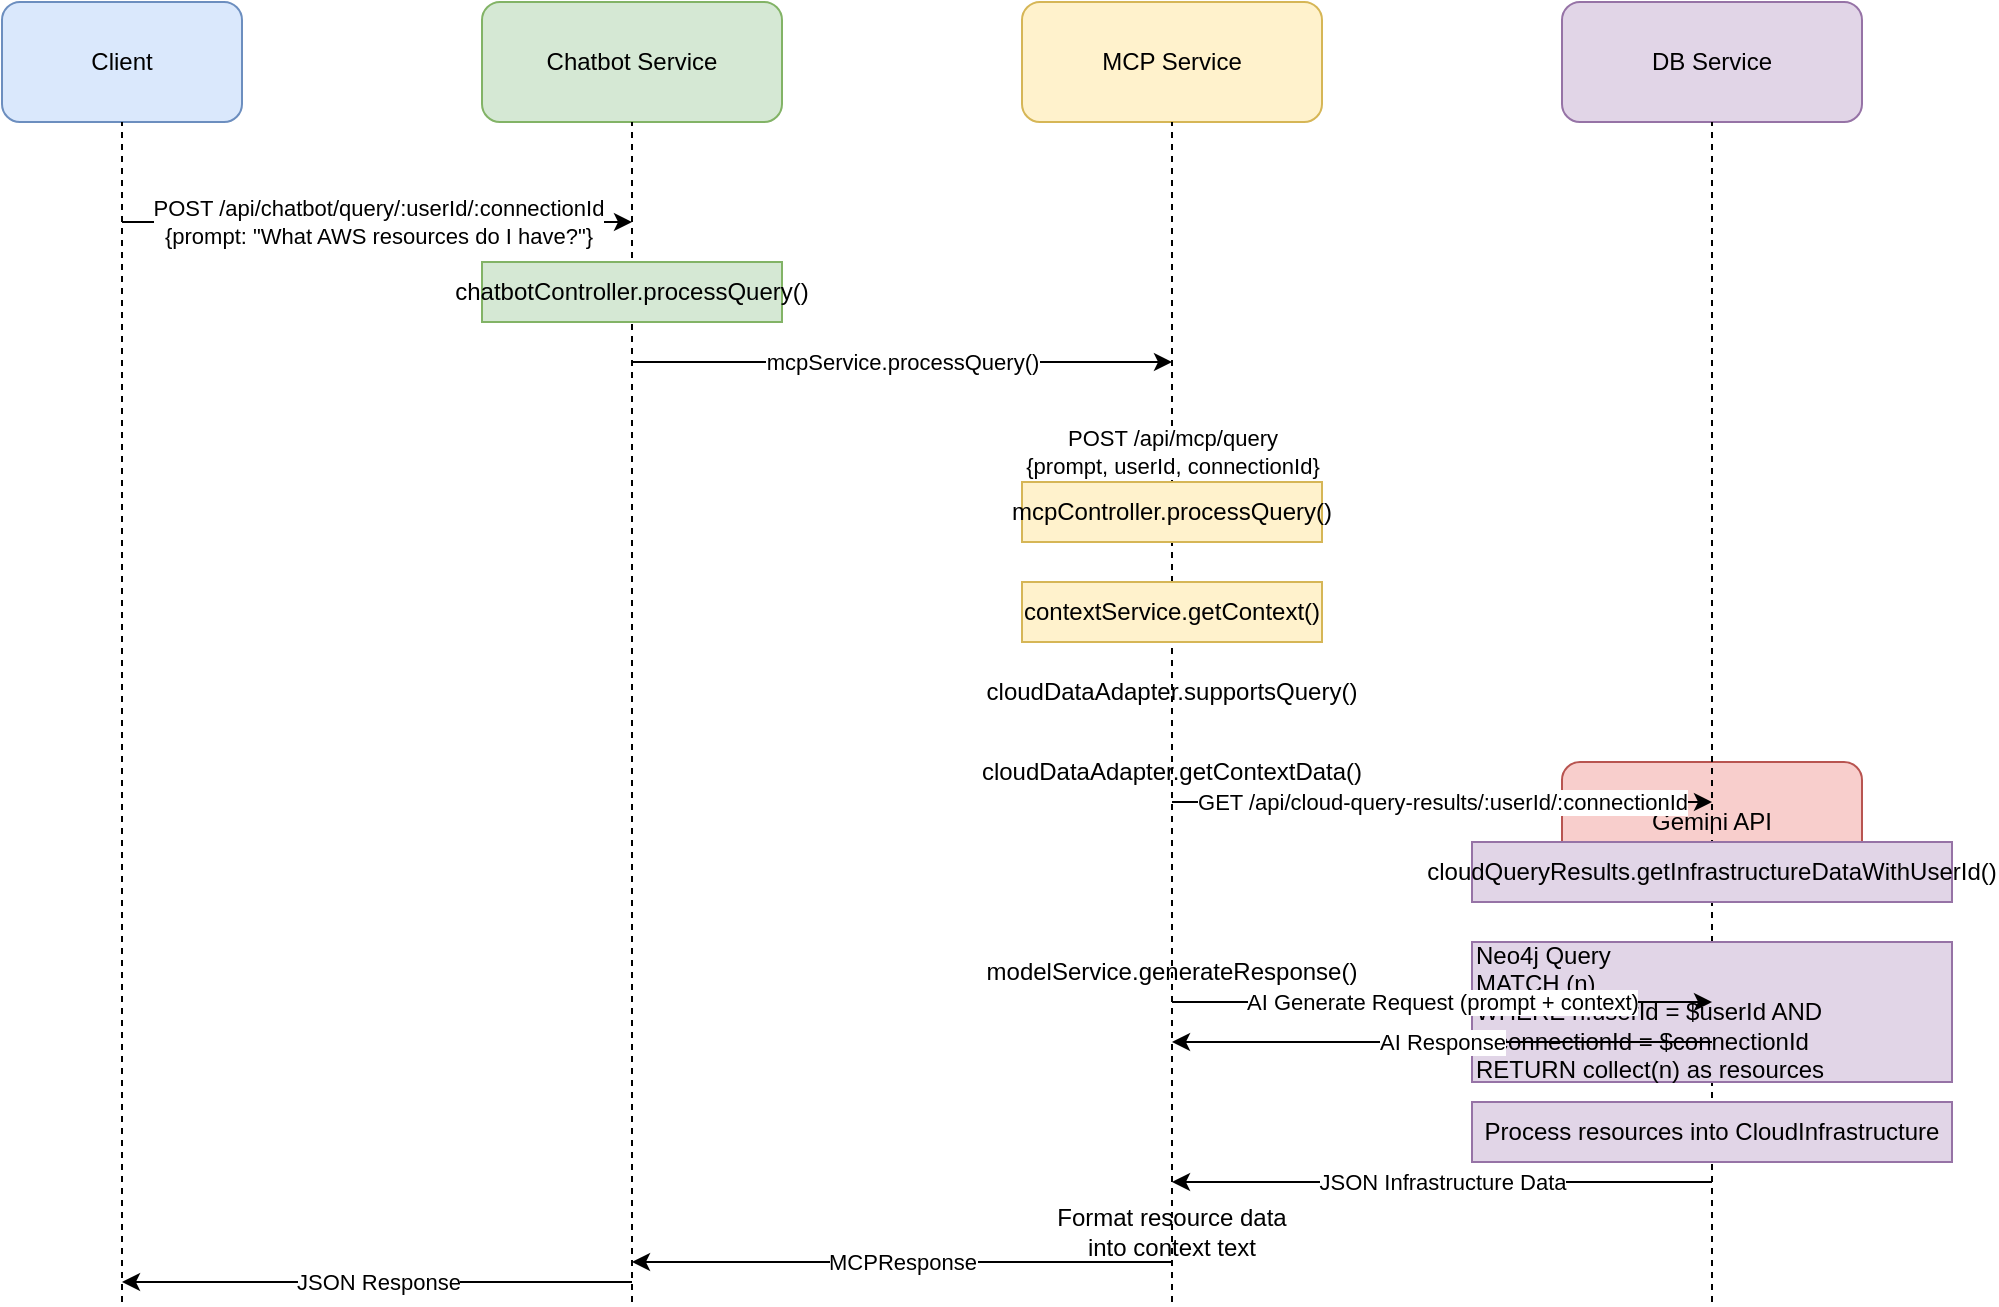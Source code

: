 <mxfile version="21.6.6" type="device">
  <diagram name="Aurora Chatbot API Flow" id="C5RBs43odoN0VoZxAdvR">
    <mxGraphModel dx="1292" dy="669" grid="1" gridSize="10" guides="1" tooltips="1" connect="1" arrows="1" fold="1" page="1" pageScale="1" pageWidth="1100" pageHeight="850" math="0" shadow="0">
      <root>
        <mxCell id="0" />
        <mxCell id="1" parent="0" />
        <mxCell id="2" value="Client" style="rounded=1;whiteSpace=wrap;html=1;fillColor=#dae8fc;strokeColor=#6c8ebf;" vertex="1" parent="1">
          <mxGeometry x="50" y="50" width="120" height="60" as="geometry" />
        </mxCell>
        <mxCell id="3" value="Chatbot Service" style="rounded=1;whiteSpace=wrap;html=1;fillColor=#d5e8d4;strokeColor=#82b366;" vertex="1" parent="1">
          <mxGeometry x="290" y="50" width="150" height="60" as="geometry" />
        </mxCell>
        <mxCell id="4" value="MCP Service" style="rounded=1;whiteSpace=wrap;html=1;fillColor=#fff2cc;strokeColor=#d6b656;" vertex="1" parent="1">
          <mxGeometry x="560" y="50" width="150" height="60" as="geometry" />
        </mxCell>
        <mxCell id="5" value="DB Service" style="rounded=1;whiteSpace=wrap;html=1;fillColor=#e1d5e7;strokeColor=#9673a6;" vertex="1" parent="1">
          <mxGeometry x="830" y="50" width="150" height="60" as="geometry" />
        </mxCell>
        <mxCell id="6" value="Gemini API" style="rounded=1;whiteSpace=wrap;html=1;fillColor=#f8cecc;strokeColor=#b85450;" vertex="1" parent="1">
          <mxGeometry x="830" y="430" width="150" height="60" as="geometry" />
        </mxCell>
        <mxCell id="7" value="" style="endArrow=none;dashed=1;html=1;rounded=0;entryX=0.5;entryY=1;entryDx=0;entryDy=0;" edge="1" parent="1" target="2">
          <mxGeometry width="50" height="50" relative="1" as="geometry">
            <mxPoint x="110" y="700" as="sourcePoint" />
            <mxPoint x="160" y="150" as="targetPoint" />
          </mxGeometry>
        </mxCell>
        <mxCell id="8" value="" style="endArrow=none;dashed=1;html=1;rounded=0;entryX=0.5;entryY=1;entryDx=0;entryDy=0;" edge="1" parent="1" target="3">
          <mxGeometry width="50" height="50" relative="1" as="geometry">
            <mxPoint x="365" y="700" as="sourcePoint" />
            <mxPoint x="120" y="120" as="targetPoint" />
          </mxGeometry>
        </mxCell>
        <mxCell id="9" value="" style="endArrow=none;dashed=1;html=1;rounded=0;entryX=0.5;entryY=1;entryDx=0;entryDy=0;" edge="1" parent="1" target="4">
          <mxGeometry width="50" height="50" relative="1" as="geometry">
            <mxPoint x="635" y="700" as="sourcePoint" />
            <mxPoint x="375" y="120" as="targetPoint" />
          </mxGeometry>
        </mxCell>
        <mxCell id="10" value="" style="endArrow=none;dashed=1;html=1;rounded=0;entryX=0.5;entryY=1;entryDx=0;entryDy=0;" edge="1" parent="1" target="5">
          <mxGeometry width="50" height="50" relative="1" as="geometry">
            <mxPoint x="905" y="700" as="sourcePoint" />
            <mxPoint x="645" y="120" as="targetPoint" />
          </mxGeometry>
        </mxCell>
        <mxCell id="11" value="" style="endArrow=none;dashed=1;html=1;rounded=0;entryX=0.5;entryY=1;entryDx=0;entryDy=0;" edge="1" parent="1" target="6">
          <mxGeometry width="50" height="50" relative="1" as="geometry">
            <mxPoint x="905" y="700" as="sourcePoint" />
            <mxPoint x="915" y="120" as="targetPoint" />
          </mxGeometry>
        </mxCell>
        <mxCell id="12" value="POST /api/chatbot/query/:userId/:connectionId&#xa;{prompt: &quot;What AWS resources do I have?&quot;}" style="endArrow=classic;html=1;rounded=0;" edge="1" parent="1">
          <mxGeometry width="50" height="50" relative="1" as="geometry">
            <mxPoint x="110" y="160" as="sourcePoint" />
            <mxPoint x="365" y="160" as="targetPoint" />
          </mxGeometry>
        </mxCell>
        <mxCell id="13" value="chatbotController.processQuery()" style="rounded=0;whiteSpace=wrap;html=1;fillColor=#d5e8d4;strokeColor=#82b366;" vertex="1" parent="1">
          <mxGeometry x="290" y="180" width="150" height="30" as="geometry" />
        </mxCell>
        <mxCell id="14" value="mcpService.processQuery()" style="endArrow=classic;html=1;rounded=0;" edge="1" parent="1">
          <mxGeometry width="50" height="50" relative="1" as="geometry">
            <mxPoint x="365" y="230" as="sourcePoint" />
            <mxPoint x="635" y="230" as="targetPoint" />
          </mxGeometry>
        </mxCell>
        <mxCell id="15" value="POST /api/mcp/query&#xa;{prompt, userId, connectionId}" style="endArrow=classic;html=1;rounded=0;" edge="1" parent="1">
          <mxGeometry width="50" height="50" relative="1" as="geometry">
            <mxPoint x="635" y="260" as="sourcePoint" />
            <mxPoint x="635" y="290" as="targetPoint" />
          </mxGeometry>
        </mxCell>
        <mxCell id="16" value="mcpController.processQuery()" style="rounded=0;whiteSpace=wrap;html=1;fillColor=#fff2cc;strokeColor=#d6b656;" vertex="1" parent="1">
          <mxGeometry x="560" y="290" width="150" height="30" as="geometry" />
        </mxCell>
        <mxCell id="17" value="contextService.getContext()" style="rounded=0;whiteSpace=wrap;html=1;fillColor=#fff2cc;strokeColor=#d6b656;" vertex="1" parent="1">
          <mxGeometry x="560" y="340" width="150" height="30" as="geometry" />
        </mxCell>
        <mxCell id="18" value="cloudDataAdapter.supportsQuery()" style="text;html=1;strokeColor=none;fillColor=none;align=center;verticalAlign=middle;whiteSpace=wrap;rounded=0;" vertex="1" parent="1">
          <mxGeometry x="535" y="380" width="200" height="30" as="geometry" />
        </mxCell>
        <mxCell id="19" value="cloudDataAdapter.getContextData()" style="text;html=1;strokeColor=none;fillColor=none;align=center;verticalAlign=middle;whiteSpace=wrap;rounded=0;" vertex="1" parent="1">
          <mxGeometry x="535" y="420" width="200" height="30" as="geometry" />
        </mxCell>
        <mxCell id="20" value="GET /api/cloud-query-results/:userId/:connectionId" style="endArrow=classic;html=1;rounded=0;" edge="1" parent="1">
          <mxGeometry width="50" height="50" relative="1" as="geometry">
            <mxPoint x="635" y="450" as="sourcePoint" />
            <mxPoint x="905" y="450" as="targetPoint" />
          </mxGeometry>
        </mxCell>
        <mxCell id="21" value="cloudQueryResults.getInfrastructureDataWithUserId()" style="rounded=0;whiteSpace=wrap;html=1;fillColor=#e1d5e7;strokeColor=#9673a6;" vertex="1" parent="1">
          <mxGeometry x="785" y="470" width="240" height="30" as="geometry" />
        </mxCell>
        <mxCell id="22" value="Neo4j Query&#xa;MATCH (n)&#xa;WHERE n.userId = $userId AND&#xa;      n.connectionId = $connectionId&#xa;RETURN collect(n) as resources" style="rounded=0;whiteSpace=wrap;html=1;fillColor=#e1d5e7;strokeColor=#9673a6;align=left;" vertex="1" parent="1">
          <mxGeometry x="785" y="520" width="240" height="70" as="geometry" />
        </mxCell>
        <mxCell id="23" value="Process resources into CloudInfrastructure" style="rounded=0;whiteSpace=wrap;html=1;fillColor=#e1d5e7;strokeColor=#9673a6;" vertex="1" parent="1">
          <mxGeometry x="785" y="600" width="240" height="30" as="geometry" />
        </mxCell>
        <mxCell id="24" value="JSON Infrastructure Data" style="endArrow=classic;html=1;rounded=0;" edge="1" parent="1">
          <mxGeometry width="50" height="50" relative="1" as="geometry">
            <mxPoint x="905" y="640" as="sourcePoint" />
            <mxPoint x="635" y="640" as="targetPoint" />
          </mxGeometry>
        </mxCell>
        <mxCell id="25" value="Format resource data&#xa;into context text" style="text;html=1;strokeColor=none;fillColor=none;align=center;verticalAlign=middle;whiteSpace=wrap;rounded=0;" vertex="1" parent="1">
          <mxGeometry x="535" y="650" width="200" height="30" as="geometry" />
        </mxCell>
        <mxCell id="26" value="modelService.generateResponse()" style="text;html=1;strokeColor=none;fillColor=none;align=center;verticalAlign=middle;whiteSpace=wrap;rounded=0;" vertex="1" parent="1">
          <mxGeometry x="535" y="520" width="200" height="30" as="geometry" />
        </mxCell>
        <mxCell id="27" value="AI Generate Request (prompt + context)" style="endArrow=classic;html=1;rounded=0;" edge="1" parent="1">
          <mxGeometry width="50" height="50" relative="1" as="geometry">
            <mxPoint x="635" y="550" as="sourcePoint" />
            <mxPoint x="905" y="550" as="targetPoint" />
          </mxGeometry>
        </mxCell>
        <mxCell id="28" value="AI Response" style="endArrow=classic;html=1;rounded=0;" edge="1" parent="1">
          <mxGeometry width="50" height="50" relative="1" as="geometry">
            <mxPoint x="905" y="570" as="sourcePoint" />
            <mxPoint x="635" y="570" as="targetPoint" />
          </mxGeometry>
        </mxCell>
        <mxCell id="29" value="MCPResponse" style="endArrow=classic;html=1;rounded=0;" edge="1" parent="1">
          <mxGeometry width="50" height="50" relative="1" as="geometry">
            <mxPoint x="635" y="680" as="sourcePoint" />
            <mxPoint x="365" y="680" as="targetPoint" />
          </mxGeometry>
        </mxCell>
        <mxCell id="30" value="JSON Response" style="endArrow=classic;html=1;rounded=0;" edge="1" parent="1">
          <mxGeometry width="50" height="50" relative="1" as="geometry">
            <mxPoint x="365" y="690" as="sourcePoint" />
            <mxPoint x="110" y="690" as="targetPoint" />
          </mxGeometry>
        </mxCell>
      </root>
    </mxGraphModel>
  </diagram>
</mxfile> 